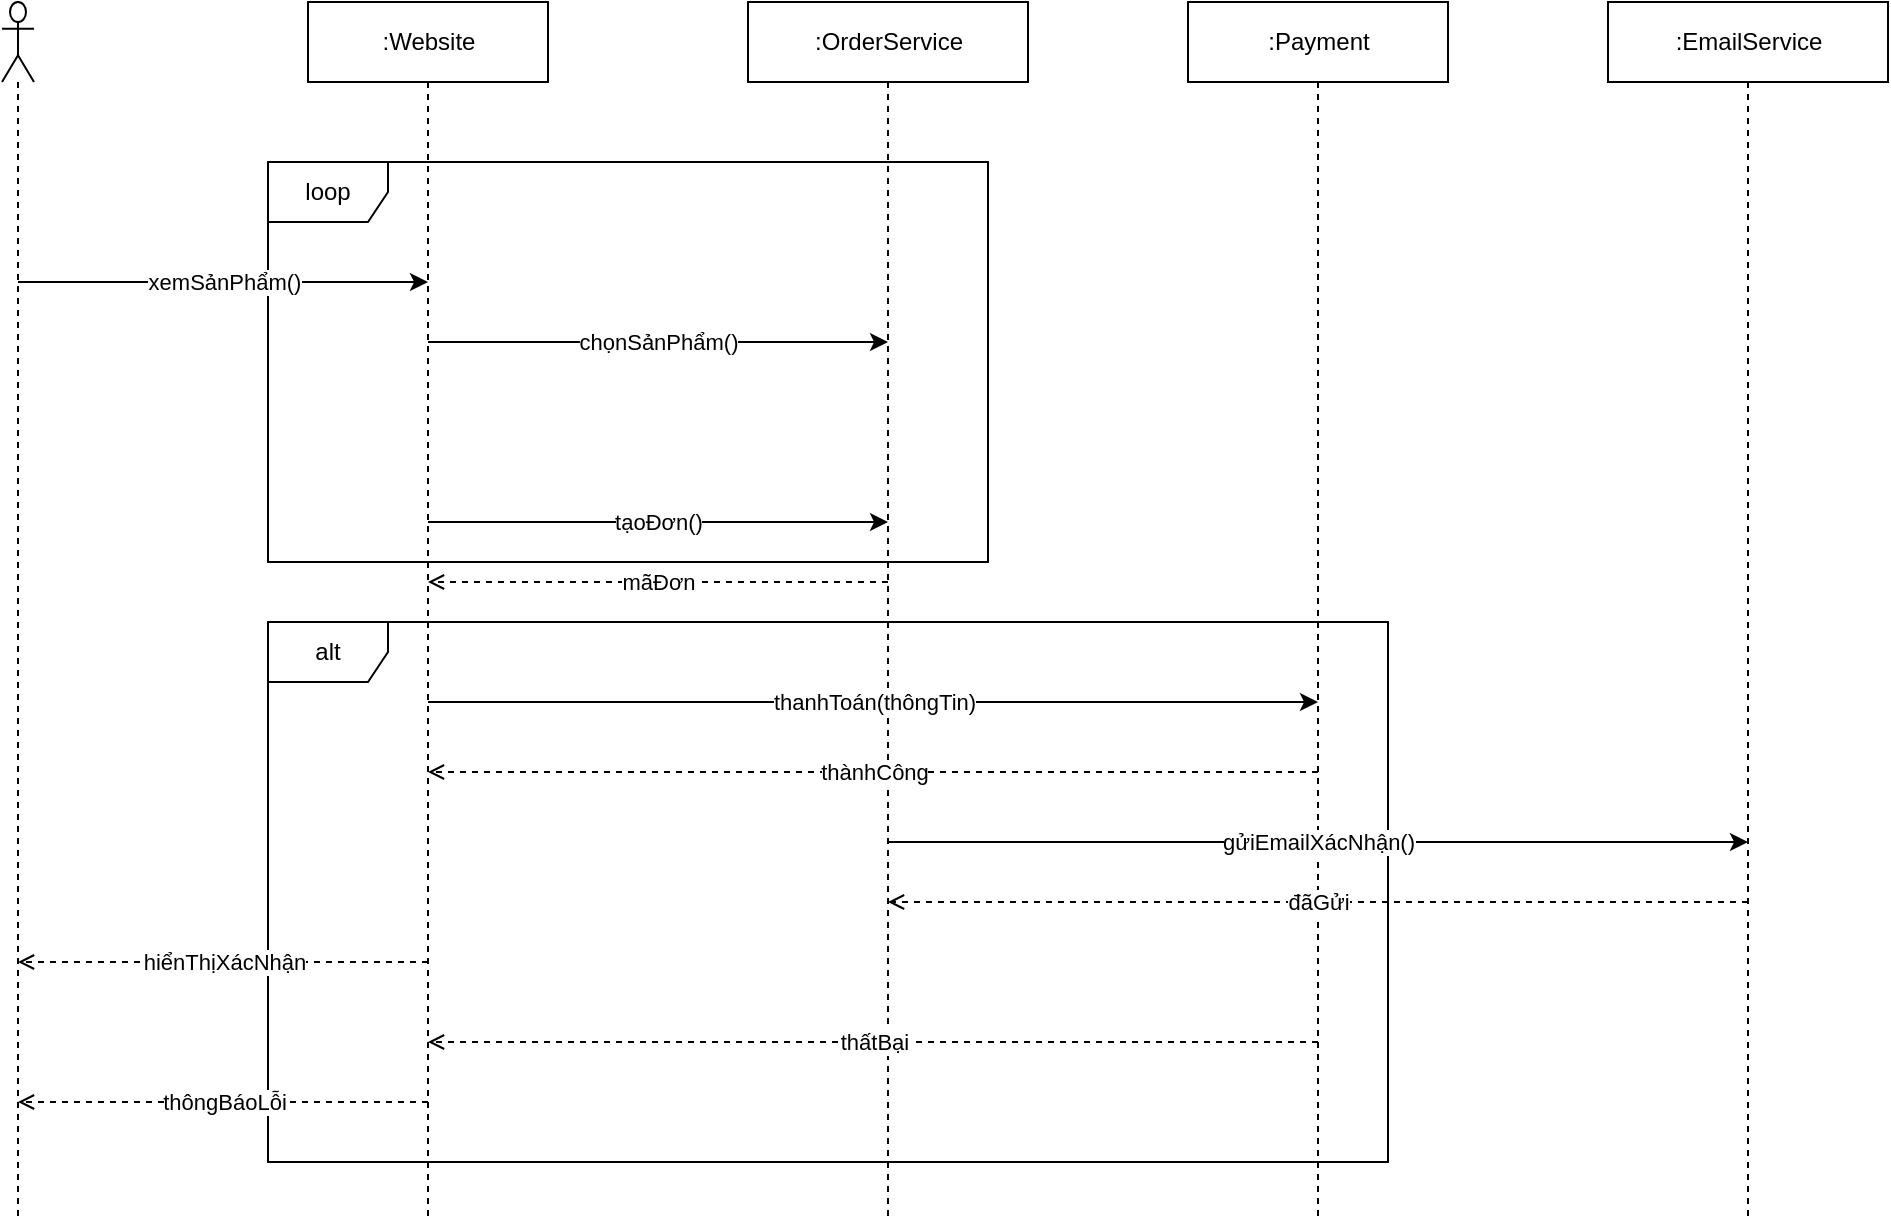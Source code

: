 <mxfile version="28.2.8">
  <diagram id="bai9" name="Bai9_OrderSequence">
    <mxGraphModel dx="1549" dy="660" grid="1" gridSize="10" guides="1" tooltips="1" connect="1" arrows="1" fold="1" page="1" pageScale="1" pageWidth="1169" pageHeight="827" math="0" shadow="0">
      <root>
        <mxCell id="0" />
        <mxCell id="1" parent="0" />
        <mxCell id="lf_customer" value="" style="shape=umlLifeline;perimeter=lifelinePerimeter;html=1;container=1;participant=umlActor;" parent="1" vertex="1">
          <mxGeometry x="67" y="80" width="16" height="610" as="geometry" />
        </mxCell>
        <mxCell id="lf_site" value=":Website" style="shape=umlLifeline;perimeter=lifelinePerimeter;html=1;container=1;" parent="1" vertex="1">
          <mxGeometry x="220" y="80" width="120" height="610" as="geometry" />
        </mxCell>
        <mxCell id="lf_order" value=":OrderService" style="shape=umlLifeline;perimeter=lifelinePerimeter;html=1;container=1;" parent="1" vertex="1">
          <mxGeometry x="440" y="80" width="140" height="610" as="geometry" />
        </mxCell>
        <mxCell id="lf_pay" value=":Payment" style="shape=umlLifeline;perimeter=lifelinePerimeter;html=1;container=1;" parent="1" vertex="1">
          <mxGeometry x="660" y="80" width="130" height="610" as="geometry" />
        </mxCell>
        <mxCell id="lf_mail" value=":EmailService" style="shape=umlLifeline;perimeter=lifelinePerimeter;html=1;container=1;" parent="1" vertex="1">
          <mxGeometry x="870" y="80" width="140" height="610" as="geometry" />
        </mxCell>
        <mxCell id="frame_loop" value="loop" style="shape=umlFrame;whiteSpace=wrap;html=1;pointerEvents=0;" parent="1" vertex="1">
          <mxGeometry x="200" y="160" width="360" height="200" as="geometry" />
        </mxCell>
        <mxCell id="m1" value="xemSảnPhẩm()" style="endArrow=classic;html=1;" parent="1" edge="1">
          <mxGeometry relative="1" as="geometry">
            <mxPoint x="75" y="220" as="sourcePoint" />
            <mxPoint x="280" y="220" as="targetPoint" />
          </mxGeometry>
        </mxCell>
        <mxCell id="m2" value="chọnSảnPhẩm()" style="endArrow=classic;html=1;" parent="1" edge="1">
          <mxGeometry relative="1" as="geometry">
            <mxPoint x="280" y="250" as="sourcePoint" />
            <mxPoint x="510" y="250" as="targetPoint" />
          </mxGeometry>
        </mxCell>
        <mxCell id="m3" value="tạoĐơn()" style="endArrow=classic;html=1;" parent="1" edge="1">
          <mxGeometry relative="1" as="geometry">
            <mxPoint x="280" y="340" as="sourcePoint" />
            <mxPoint x="510" y="340" as="targetPoint" />
          </mxGeometry>
        </mxCell>
        <mxCell id="r3" value="mãĐơn" style="endArrow=open;dashed=1;html=1;" parent="1" edge="1">
          <mxGeometry relative="1" as="geometry">
            <mxPoint x="510" y="370" as="sourcePoint" />
            <mxPoint x="280" y="370" as="targetPoint" />
          </mxGeometry>
        </mxCell>
        <mxCell id="frame_alt" value="alt" style="shape=umlFrame;whiteSpace=wrap;html=1;pointerEvents=0;" parent="1" vertex="1">
          <mxGeometry x="200" y="390" width="560" height="270" as="geometry" />
        </mxCell>
        <mxCell id="m4" value="thanhToán(thôngTin)" style="endArrow=classic;html=1;" parent="1" edge="1">
          <mxGeometry relative="1" as="geometry">
            <mxPoint x="280" y="430" as="sourcePoint" />
            <mxPoint x="725" y="430" as="targetPoint" />
          </mxGeometry>
        </mxCell>
        <mxCell id="r4" value="thànhCông" style="endArrow=open;dashed=1;html=1;" parent="1" edge="1">
          <mxGeometry relative="1" as="geometry">
            <mxPoint x="725" y="465" as="sourcePoint" />
            <mxPoint x="280" y="465" as="targetPoint" />
          </mxGeometry>
        </mxCell>
        <mxCell id="m5" value="gửiEmailXácNhận()" style="endArrow=classic;html=1;" parent="1" edge="1">
          <mxGeometry relative="1" as="geometry">
            <mxPoint x="510" y="500" as="sourcePoint" />
            <mxPoint x="940" y="500" as="targetPoint" />
          </mxGeometry>
        </mxCell>
        <mxCell id="r5" value="đãGửi" style="endArrow=open;dashed=1;html=1;" parent="1" edge="1">
          <mxGeometry relative="1" as="geometry">
            <mxPoint x="940" y="530" as="sourcePoint" />
            <mxPoint x="510" y="530" as="targetPoint" />
          </mxGeometry>
        </mxCell>
        <mxCell id="r6" value="hiểnThịXácNhận" style="endArrow=open;dashed=1;html=1;" parent="1" edge="1">
          <mxGeometry relative="1" as="geometry">
            <mxPoint x="280" y="560" as="sourcePoint" />
            <mxPoint x="75" y="560" as="targetPoint" />
          </mxGeometry>
        </mxCell>
        <mxCell id="r7" value="thấtBại" style="endArrow=open;dashed=1;html=1;" parent="1" edge="1">
          <mxGeometry relative="1" as="geometry">
            <mxPoint x="725" y="600" as="sourcePoint" />
            <mxPoint x="280" y="600" as="targetPoint" />
          </mxGeometry>
        </mxCell>
        <mxCell id="r8" value="thôngBáoLỗi" style="endArrow=open;dashed=1;html=1;" parent="1" edge="1">
          <mxGeometry relative="1" as="geometry">
            <mxPoint x="280" y="630" as="sourcePoint" />
            <mxPoint x="75" y="630" as="targetPoint" />
          </mxGeometry>
        </mxCell>
      </root>
    </mxGraphModel>
  </diagram>
</mxfile>
